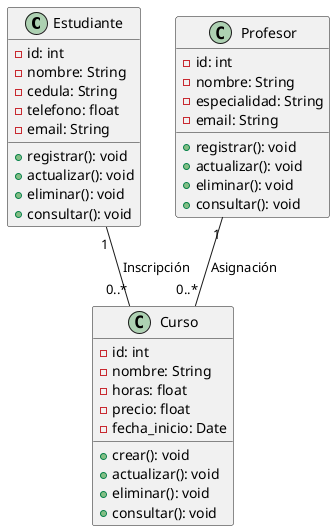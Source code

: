 @startuml Estudiante

' Definición de la clase Estudiante
class Estudiante {
    - id: int
    - nombre: String
    - cedula: String
    - telefono: float
    - email: String
    + registrar(): void
    + actualizar(): void
    + eliminar(): void
    + consultar(): void
}

' Definición de la clase Profesor
class Profesor {
    - id: int
    - nombre: String
    - especialidad: String
    - email: String
    + registrar(): void
    + actualizar(): void
    + eliminar(): void
    + consultar(): void
}

' Definición de la clase Curso
class Curso {
    - id: int
    - nombre: String
    - horas: float
    - precio: float
    - fecha_inicio: Date
    + crear(): void
    + actualizar(): void
    + eliminar(): void
    + consultar(): void
}

' Relaciones entre clases
Estudiante "1" -- "0..*" Curso : Inscripción
Profesor "1" -- "0..*" Curso : Asignación

@enduml
